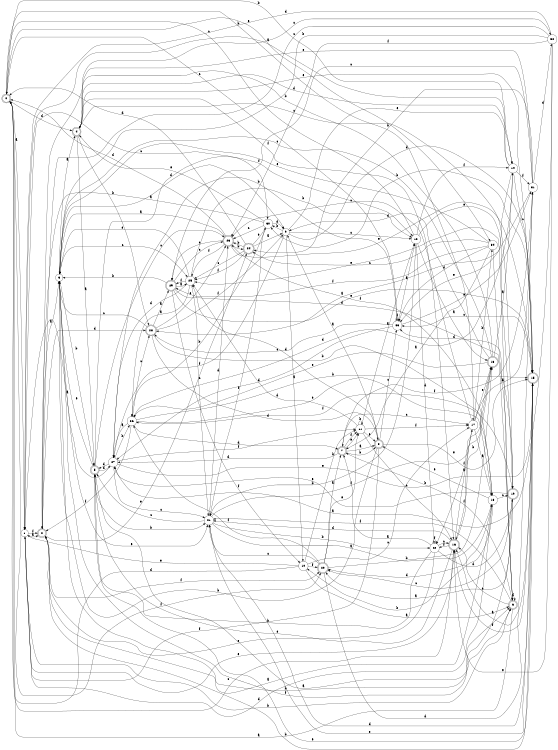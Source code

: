 digraph n28_8 {
__start0 [label="" shape="none"];

rankdir=LR;
size="8,5";

s0 [style="rounded,filled", color="black", fillcolor="white" shape="doublecircle", label="0"];
s1 [style="filled", color="black", fillcolor="white" shape="circle", label="1"];
s2 [style="rounded,filled", color="black", fillcolor="white" shape="doublecircle", label="2"];
s3 [style="filled", color="black", fillcolor="white" shape="circle", label="3"];
s4 [style="rounded,filled", color="black", fillcolor="white" shape="doublecircle", label="4"];
s5 [style="rounded,filled", color="black", fillcolor="white" shape="doublecircle", label="5"];
s6 [style="rounded,filled", color="black", fillcolor="white" shape="doublecircle", label="6"];
s7 [style="rounded,filled", color="black", fillcolor="white" shape="doublecircle", label="7"];
s8 [style="rounded,filled", color="black", fillcolor="white" shape="doublecircle", label="8"];
s9 [style="filled", color="black", fillcolor="white" shape="circle", label="9"];
s10 [style="filled", color="black", fillcolor="white" shape="circle", label="10"];
s11 [style="filled", color="black", fillcolor="white" shape="circle", label="11"];
s12 [style="filled", color="black", fillcolor="white" shape="circle", label="12"];
s13 [style="rounded,filled", color="black", fillcolor="white" shape="doublecircle", label="13"];
s14 [style="filled", color="black", fillcolor="white" shape="circle", label="14"];
s15 [style="rounded,filled", color="black", fillcolor="white" shape="doublecircle", label="15"];
s16 [style="rounded,filled", color="black", fillcolor="white" shape="doublecircle", label="16"];
s17 [style="filled", color="black", fillcolor="white" shape="circle", label="17"];
s18 [style="filled", color="black", fillcolor="white" shape="circle", label="18"];
s19 [style="rounded,filled", color="black", fillcolor="white" shape="doublecircle", label="19"];
s20 [style="rounded,filled", color="black", fillcolor="white" shape="doublecircle", label="20"];
s21 [style="filled", color="black", fillcolor="white" shape="circle", label="21"];
s22 [style="filled", color="black", fillcolor="white" shape="circle", label="22"];
s23 [style="rounded,filled", color="black", fillcolor="white" shape="doublecircle", label="23"];
s24 [style="rounded,filled", color="black", fillcolor="white" shape="doublecircle", label="24"];
s25 [style="filled", color="black", fillcolor="white" shape="circle", label="25"];
s26 [style="filled", color="black", fillcolor="white" shape="circle", label="26"];
s27 [style="filled", color="black", fillcolor="white" shape="circle", label="27"];
s28 [style="rounded,filled", color="black", fillcolor="white" shape="doublecircle", label="28"];
s29 [style="rounded,filled", color="black", fillcolor="white" shape="doublecircle", label="29"];
s30 [style="filled", color="black", fillcolor="white" shape="circle", label="30"];
s31 [style="filled", color="black", fillcolor="white" shape="circle", label="31"];
s32 [style="filled", color="black", fillcolor="white" shape="circle", label="32"];
s33 [style="filled", color="black", fillcolor="white" shape="circle", label="33"];
s34 [style="filled", color="black", fillcolor="white" shape="circle", label="34"];
s0 -> s1 [label="a"];
s0 -> s17 [label="b"];
s0 -> s33 [label="c"];
s0 -> s4 [label="d"];
s0 -> s34 [label="e"];
s0 -> s20 [label="f"];
s1 -> s2 [label="a"];
s1 -> s6 [label="b"];
s1 -> s30 [label="c"];
s1 -> s18 [label="d"];
s1 -> s16 [label="e"];
s1 -> s2 [label="f"];
s2 -> s3 [label="a"];
s2 -> s15 [label="b"];
s2 -> s32 [label="c"];
s2 -> s28 [label="d"];
s2 -> s24 [label="e"];
s2 -> s20 [label="f"];
s3 -> s4 [label="a"];
s3 -> s5 [label="b"];
s3 -> s25 [label="c"];
s3 -> s9 [label="d"];
s3 -> s21 [label="e"];
s3 -> s6 [label="f"];
s4 -> s5 [label="a"];
s4 -> s28 [label="b"];
s4 -> s19 [label="c"];
s4 -> s14 [label="d"];
s4 -> s15 [label="e"];
s4 -> s16 [label="f"];
s5 -> s6 [label="a"];
s5 -> s21 [label="b"];
s5 -> s23 [label="c"];
s5 -> s27 [label="d"];
s5 -> s3 [label="e"];
s5 -> s12 [label="f"];
s6 -> s0 [label="a"];
s6 -> s7 [label="b"];
s6 -> s16 [label="c"];
s6 -> s6 [label="d"];
s6 -> s25 [label="e"];
s6 -> s21 [label="f"];
s7 -> s8 [label="a"];
s7 -> s8 [label="b"];
s7 -> s17 [label="c"];
s7 -> s27 [label="d"];
s7 -> s11 [label="e"];
s7 -> s11 [label="f"];
s8 -> s9 [label="a"];
s8 -> s3 [label="b"];
s8 -> s33 [label="c"];
s8 -> s25 [label="d"];
s8 -> s15 [label="e"];
s8 -> s1 [label="f"];
s9 -> s10 [label="a"];
s9 -> s30 [label="b"];
s9 -> s12 [label="c"];
s9 -> s15 [label="d"];
s9 -> s14 [label="e"];
s9 -> s27 [label="f"];
s10 -> s6 [label="a"];
s10 -> s11 [label="b"];
s10 -> s17 [label="c"];
s10 -> s0 [label="d"];
s10 -> s1 [label="e"];
s10 -> s20 [label="f"];
s11 -> s12 [label="a"];
s11 -> s11 [label="b"];
s11 -> s16 [label="c"];
s11 -> s25 [label="d"];
s11 -> s8 [label="e"];
s11 -> s17 [label="f"];
s12 -> s13 [label="a"];
s12 -> s21 [label="b"];
s12 -> s0 [label="c"];
s12 -> s22 [label="d"];
s12 -> s19 [label="e"];
s12 -> s14 [label="f"];
s13 -> s14 [label="a"];
s13 -> s4 [label="b"];
s13 -> s3 [label="c"];
s13 -> s9 [label="d"];
s13 -> s26 [label="e"];
s13 -> s22 [label="f"];
s14 -> s1 [label="a"];
s14 -> s0 [label="b"];
s14 -> s15 [label="c"];
s14 -> s26 [label="d"];
s14 -> s33 [label="e"];
s14 -> s31 [label="f"];
s15 -> s16 [label="a"];
s15 -> s30 [label="b"];
s15 -> s33 [label="c"];
s15 -> s21 [label="d"];
s15 -> s5 [label="e"];
s15 -> s16 [label="f"];
s16 -> s17 [label="a"];
s16 -> s13 [label="b"];
s16 -> s0 [label="c"];
s16 -> s21 [label="d"];
s16 -> s5 [label="e"];
s16 -> s22 [label="f"];
s17 -> s18 [label="a"];
s17 -> s34 [label="b"];
s17 -> s23 [label="c"];
s17 -> s31 [label="d"];
s17 -> s13 [label="e"];
s17 -> s16 [label="f"];
s18 -> s2 [label="a"];
s18 -> s10 [label="b"];
s18 -> s19 [label="c"];
s18 -> s20 [label="d"];
s18 -> s8 [label="e"];
s18 -> s23 [label="f"];
s19 -> s20 [label="a"];
s19 -> s3 [label="b"];
s19 -> s20 [label="c"];
s19 -> s33 [label="d"];
s19 -> s27 [label="e"];
s19 -> s26 [label="f"];
s20 -> s7 [label="a"];
s20 -> s13 [label="b"];
s20 -> s21 [label="c"];
s20 -> s31 [label="d"];
s20 -> s11 [label="e"];
s20 -> s26 [label="f"];
s21 -> s18 [label="a"];
s21 -> s22 [label="b"];
s21 -> s5 [label="c"];
s21 -> s23 [label="d"];
s21 -> s15 [label="e"];
s21 -> s13 [label="f"];
s22 -> s7 [label="a"];
s22 -> s5 [label="b"];
s22 -> s16 [label="c"];
s22 -> s19 [label="d"];
s22 -> s2 [label="e"];
s22 -> s22 [label="f"];
s23 -> s3 [label="a"];
s23 -> s24 [label="b"];
s23 -> s29 [label="c"];
s23 -> s0 [label="d"];
s23 -> s15 [label="e"];
s23 -> s25 [label="f"];
s24 -> s9 [label="a"];
s24 -> s23 [label="b"];
s24 -> s25 [label="c"];
s24 -> s0 [label="d"];
s24 -> s30 [label="e"];
s24 -> s25 [label="f"];
s25 -> s26 [label="a"];
s25 -> s12 [label="b"];
s25 -> s21 [label="c"];
s25 -> s27 [label="d"];
s25 -> s3 [label="e"];
s25 -> s29 [label="f"];
s26 -> s27 [label="a"];
s26 -> s15 [label="b"];
s26 -> s28 [label="c"];
s26 -> s7 [label="d"];
s26 -> s18 [label="e"];
s26 -> s2 [label="f"];
s27 -> s1 [label="a"];
s27 -> s26 [label="b"];
s27 -> s21 [label="c"];
s27 -> s5 [label="d"];
s27 -> s15 [label="e"];
s27 -> s11 [label="f"];
s28 -> s29 [label="a"];
s28 -> s18 [label="b"];
s28 -> s3 [label="c"];
s28 -> s8 [label="d"];
s28 -> s23 [label="e"];
s28 -> s9 [label="f"];
s29 -> s25 [label="a"];
s29 -> s3 [label="b"];
s29 -> s23 [label="c"];
s29 -> s6 [label="d"];
s29 -> s15 [label="e"];
s29 -> s10 [label="f"];
s30 -> s2 [label="a"];
s30 -> s26 [label="b"];
s30 -> s23 [label="c"];
s30 -> s9 [label="d"];
s30 -> s4 [label="e"];
s30 -> s21 [label="f"];
s31 -> s28 [label="a"];
s31 -> s24 [label="b"];
s31 -> s29 [label="c"];
s31 -> s32 [label="d"];
s31 -> s4 [label="e"];
s31 -> s7 [label="f"];
s32 -> s27 [label="a"];
s32 -> s3 [label="b"];
s32 -> s2 [label="c"];
s32 -> s1 [label="d"];
s32 -> s16 [label="e"];
s32 -> s23 [label="f"];
s33 -> s12 [label="a"];
s33 -> s27 [label="b"];
s33 -> s28 [label="c"];
s33 -> s27 [label="d"];
s33 -> s31 [label="e"];
s33 -> s33 [label="f"];
s34 -> s7 [label="a"];
s34 -> s6 [label="b"];
s34 -> s24 [label="c"];
s34 -> s33 [label="d"];
s34 -> s3 [label="e"];
s34 -> s29 [label="f"];

}